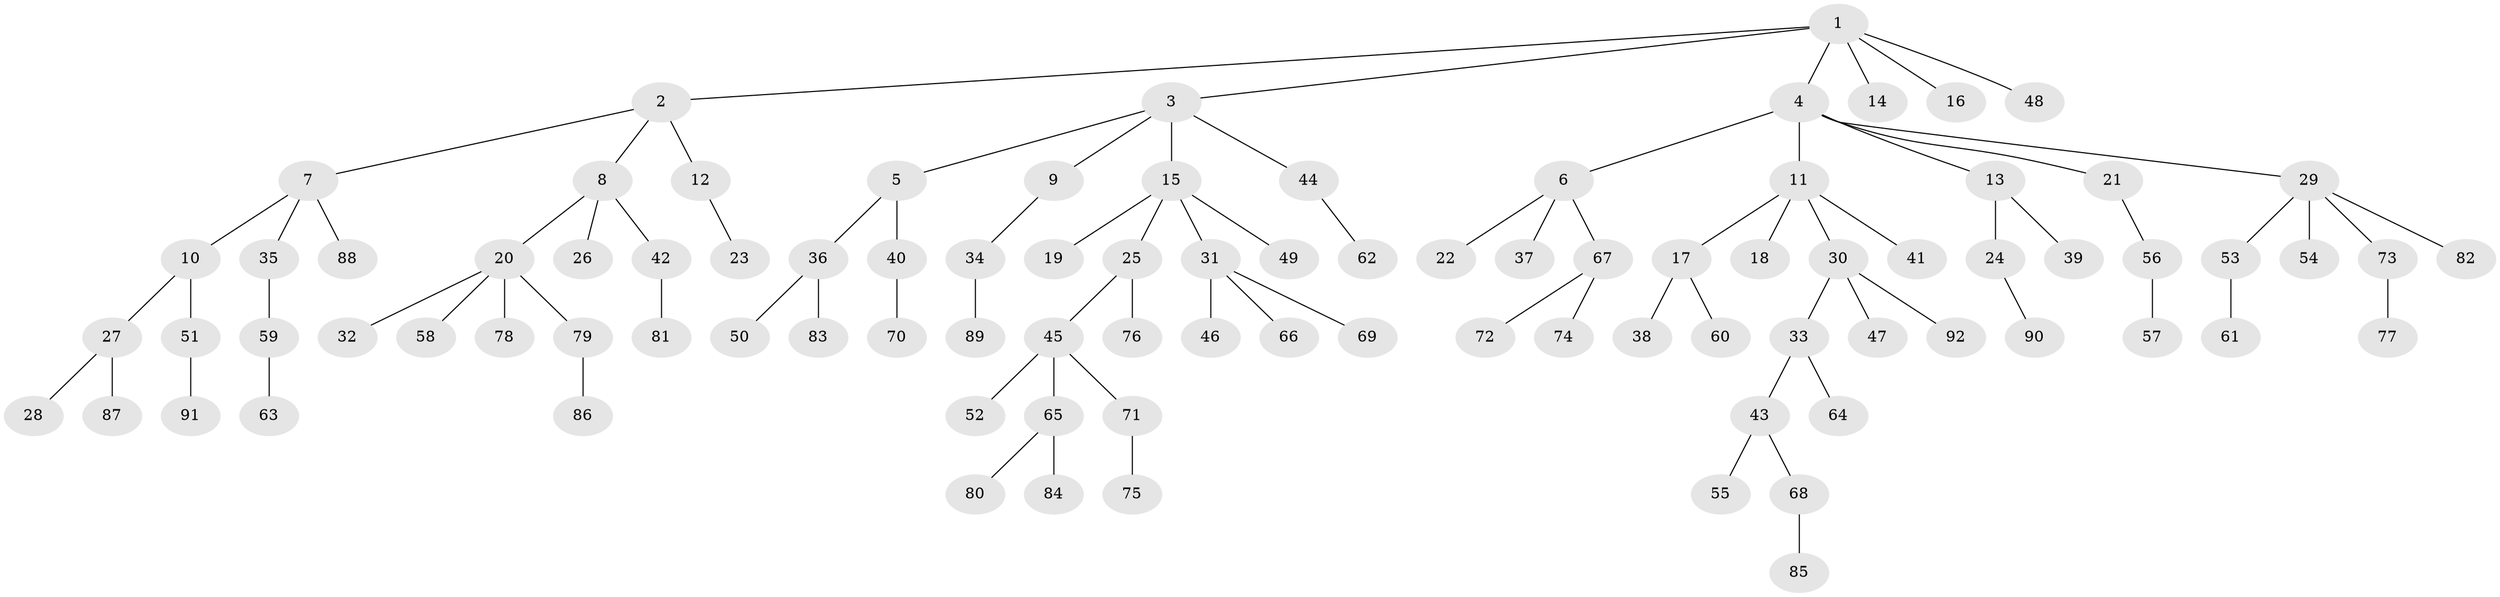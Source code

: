 // Generated by graph-tools (version 1.1) at 2025/02/03/09/25 03:02:26]
// undirected, 92 vertices, 91 edges
graph export_dot {
graph [start="1"]
  node [color=gray90,style=filled];
  1;
  2;
  3;
  4;
  5;
  6;
  7;
  8;
  9;
  10;
  11;
  12;
  13;
  14;
  15;
  16;
  17;
  18;
  19;
  20;
  21;
  22;
  23;
  24;
  25;
  26;
  27;
  28;
  29;
  30;
  31;
  32;
  33;
  34;
  35;
  36;
  37;
  38;
  39;
  40;
  41;
  42;
  43;
  44;
  45;
  46;
  47;
  48;
  49;
  50;
  51;
  52;
  53;
  54;
  55;
  56;
  57;
  58;
  59;
  60;
  61;
  62;
  63;
  64;
  65;
  66;
  67;
  68;
  69;
  70;
  71;
  72;
  73;
  74;
  75;
  76;
  77;
  78;
  79;
  80;
  81;
  82;
  83;
  84;
  85;
  86;
  87;
  88;
  89;
  90;
  91;
  92;
  1 -- 2;
  1 -- 3;
  1 -- 4;
  1 -- 14;
  1 -- 16;
  1 -- 48;
  2 -- 7;
  2 -- 8;
  2 -- 12;
  3 -- 5;
  3 -- 9;
  3 -- 15;
  3 -- 44;
  4 -- 6;
  4 -- 11;
  4 -- 13;
  4 -- 21;
  4 -- 29;
  5 -- 36;
  5 -- 40;
  6 -- 22;
  6 -- 37;
  6 -- 67;
  7 -- 10;
  7 -- 35;
  7 -- 88;
  8 -- 20;
  8 -- 26;
  8 -- 42;
  9 -- 34;
  10 -- 27;
  10 -- 51;
  11 -- 17;
  11 -- 18;
  11 -- 30;
  11 -- 41;
  12 -- 23;
  13 -- 24;
  13 -- 39;
  15 -- 19;
  15 -- 25;
  15 -- 31;
  15 -- 49;
  17 -- 38;
  17 -- 60;
  20 -- 32;
  20 -- 58;
  20 -- 78;
  20 -- 79;
  21 -- 56;
  24 -- 90;
  25 -- 45;
  25 -- 76;
  27 -- 28;
  27 -- 87;
  29 -- 53;
  29 -- 54;
  29 -- 73;
  29 -- 82;
  30 -- 33;
  30 -- 47;
  30 -- 92;
  31 -- 46;
  31 -- 66;
  31 -- 69;
  33 -- 43;
  33 -- 64;
  34 -- 89;
  35 -- 59;
  36 -- 50;
  36 -- 83;
  40 -- 70;
  42 -- 81;
  43 -- 55;
  43 -- 68;
  44 -- 62;
  45 -- 52;
  45 -- 65;
  45 -- 71;
  51 -- 91;
  53 -- 61;
  56 -- 57;
  59 -- 63;
  65 -- 80;
  65 -- 84;
  67 -- 72;
  67 -- 74;
  68 -- 85;
  71 -- 75;
  73 -- 77;
  79 -- 86;
}
